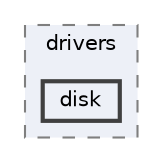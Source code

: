 digraph "build/zephyr/drivers/disk"
{
 // LATEX_PDF_SIZE
  bgcolor="transparent";
  edge [fontname=Helvetica,fontsize=10,labelfontname=Helvetica,labelfontsize=10];
  node [fontname=Helvetica,fontsize=10,shape=box,height=0.2,width=0.4];
  compound=true
  subgraph clusterdir_7e6061be0aff2d25b0e3c217cf063271 {
    graph [ bgcolor="#edf0f7", pencolor="grey50", label="drivers", fontname=Helvetica,fontsize=10 style="filled,dashed", URL="dir_7e6061be0aff2d25b0e3c217cf063271.html",tooltip=""]
  dir_92d221c75348ffae40cb88569ca3e903 [label="disk", fillcolor="#edf0f7", color="grey25", style="filled,bold", URL="dir_92d221c75348ffae40cb88569ca3e903.html",tooltip=""];
  }
}
